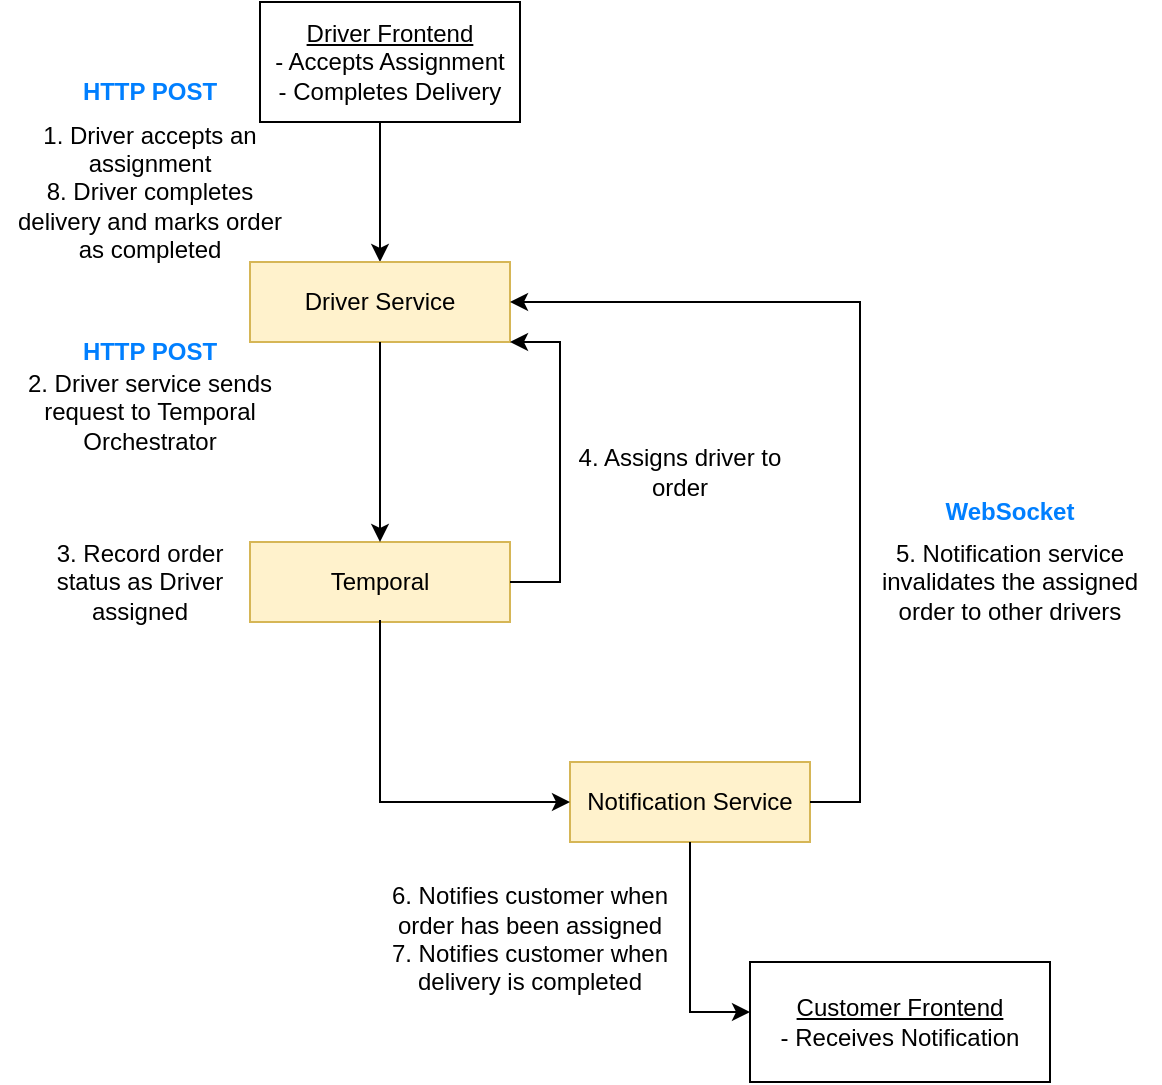 <mxfile version="26.0.15">
  <diagram name="Page-1" id="qxeGlxO1wTCCG55qbI5i">
    <mxGraphModel dx="1050" dy="530" grid="1" gridSize="10" guides="1" tooltips="1" connect="1" arrows="1" fold="1" page="1" pageScale="1" pageWidth="850" pageHeight="1100" math="0" shadow="0">
      <root>
        <mxCell id="0" />
        <mxCell id="1" parent="0" />
        <mxCell id="OGXQOEup_NDldtCrAAuj-1" value="&lt;u&gt;Driver Frontend&lt;/u&gt;&lt;div&gt;- Accepts Assignment&lt;/div&gt;&lt;div&gt;- Completes Delivery&lt;/div&gt;" style="rounded=0;whiteSpace=wrap;html=1;" parent="1" vertex="1">
          <mxGeometry x="360" y="30" width="130" height="60" as="geometry" />
        </mxCell>
        <mxCell id="OGXQOEup_NDldtCrAAuj-2" value="Temporal" style="rounded=0;whiteSpace=wrap;html=1;fillColor=#fff2cc;strokeColor=#d6b656;" parent="1" vertex="1">
          <mxGeometry x="355" y="300" width="130" height="40" as="geometry" />
        </mxCell>
        <mxCell id="OGXQOEup_NDldtCrAAuj-3" value="1. Driver accepts an assignment&lt;div&gt;8. Driver completes delivery and marks order as completed&lt;/div&gt;" style="text;html=1;align=center;verticalAlign=middle;whiteSpace=wrap;rounded=0;" parent="1" vertex="1">
          <mxGeometry x="230" y="110" width="150" height="30" as="geometry" />
        </mxCell>
        <mxCell id="OGXQOEup_NDldtCrAAuj-6" value="" style="endArrow=classic;html=1;rounded=0;exitX=0.5;exitY=1;exitDx=0;exitDy=0;entryX=0.5;entryY=0;entryDx=0;entryDy=0;" parent="1" edge="1">
          <mxGeometry width="50" height="50" relative="1" as="geometry">
            <mxPoint x="420" y="90" as="sourcePoint" />
            <mxPoint x="420" y="160" as="targetPoint" />
          </mxGeometry>
        </mxCell>
        <mxCell id="OGXQOEup_NDldtCrAAuj-7" value="&lt;b&gt;HTTP POST&lt;/b&gt;" style="text;html=1;align=center;verticalAlign=middle;whiteSpace=wrap;rounded=0;fontColor=#007FFF;" parent="1" vertex="1">
          <mxGeometry x="265" y="60" width="80" height="30" as="geometry" />
        </mxCell>
        <mxCell id="OGXQOEup_NDldtCrAAuj-17" value="Notification Service" style="rounded=0;whiteSpace=wrap;html=1;fillColor=#fff2cc;strokeColor=#d6b656;" parent="1" vertex="1">
          <mxGeometry x="515" y="410" width="120" height="40" as="geometry" />
        </mxCell>
        <mxCell id="OGXQOEup_NDldtCrAAuj-19" value="&lt;div&gt;&lt;u&gt;Customer Frontend&lt;/u&gt;&lt;/div&gt;&lt;div&gt;- Receives Notification&lt;/div&gt;" style="rounded=0;whiteSpace=wrap;html=1;" parent="1" vertex="1">
          <mxGeometry x="605" y="510" width="150" height="60" as="geometry" />
        </mxCell>
        <mxCell id="OGXQOEup_NDldtCrAAuj-21" value="3. Record order status as Driver assigned" style="text;html=1;align=center;verticalAlign=middle;whiteSpace=wrap;rounded=0;" parent="1" vertex="1">
          <mxGeometry x="245" y="305" width="110" height="30" as="geometry" />
        </mxCell>
        <mxCell id="OGXQOEup_NDldtCrAAuj-22" value="4. Assigns driver to order" style="text;html=1;align=center;verticalAlign=middle;whiteSpace=wrap;rounded=0;" parent="1" vertex="1">
          <mxGeometry x="515" y="250" width="110" height="30" as="geometry" />
        </mxCell>
        <mxCell id="OGXQOEup_NDldtCrAAuj-23" value="&lt;div&gt;&lt;br&gt;&lt;/div&gt;&lt;div&gt;&lt;br&gt;&lt;/div&gt;6. Notifies customer when order has been assigned&lt;div&gt;7. Notifies customer when delivery is completed&lt;/div&gt;" style="text;html=1;align=center;verticalAlign=middle;whiteSpace=wrap;rounded=0;" parent="1" vertex="1">
          <mxGeometry x="410" y="469" width="170" height="30" as="geometry" />
        </mxCell>
        <mxCell id="OGXQOEup_NDldtCrAAuj-24" value="" style="endArrow=classic;html=1;rounded=0;entryX=0;entryY=0.75;entryDx=0;entryDy=0;exitX=0.5;exitY=1;exitDx=0;exitDy=0;" parent="1" source="OGXQOEup_NDldtCrAAuj-17" edge="1">
          <mxGeometry width="50" height="50" relative="1" as="geometry">
            <mxPoint x="395" y="420" as="sourcePoint" />
            <mxPoint x="605" y="535" as="targetPoint" />
            <Array as="points">
              <mxPoint x="575" y="535" />
            </Array>
          </mxGeometry>
        </mxCell>
        <mxCell id="z3Uz3JQYOHJPc0cyilSo-1" value="Driver Service" style="rounded=0;whiteSpace=wrap;html=1;fillColor=#fff2cc;strokeColor=#d6b656;" parent="1" vertex="1">
          <mxGeometry x="355" y="160" width="130" height="40" as="geometry" />
        </mxCell>
        <mxCell id="z3Uz3JQYOHJPc0cyilSo-2" value="" style="endArrow=classic;html=1;rounded=0;exitX=0.5;exitY=1;exitDx=0;exitDy=0;entryX=0.5;entryY=0;entryDx=0;entryDy=0;" parent="1" source="z3Uz3JQYOHJPc0cyilSo-1" target="OGXQOEup_NDldtCrAAuj-2" edge="1">
          <mxGeometry width="50" height="50" relative="1" as="geometry">
            <mxPoint x="419.5" y="200" as="sourcePoint" />
            <mxPoint x="420" y="260" as="targetPoint" />
          </mxGeometry>
        </mxCell>
        <mxCell id="z3Uz3JQYOHJPc0cyilSo-3" value="&lt;b&gt;HTTP POST&lt;/b&gt;" style="text;html=1;align=center;verticalAlign=middle;whiteSpace=wrap;rounded=0;fontColor=#007FFF;" parent="1" vertex="1">
          <mxGeometry x="265" y="190" width="80" height="30" as="geometry" />
        </mxCell>
        <mxCell id="z3Uz3JQYOHJPc0cyilSo-4" value="2. Driver service sends request to Temporal Orchestrator" style="text;html=1;align=center;verticalAlign=middle;whiteSpace=wrap;rounded=0;" parent="1" vertex="1">
          <mxGeometry x="230" y="220" width="150" height="30" as="geometry" />
        </mxCell>
        <mxCell id="z3Uz3JQYOHJPc0cyilSo-5" style="edgeStyle=orthogonalEdgeStyle;rounded=0;orthogonalLoop=1;jettySize=auto;html=1;exitX=0.5;exitY=1;exitDx=0;exitDy=0;" parent="1" source="z3Uz3JQYOHJPc0cyilSo-4" target="z3Uz3JQYOHJPc0cyilSo-4" edge="1">
          <mxGeometry relative="1" as="geometry" />
        </mxCell>
        <mxCell id="z3Uz3JQYOHJPc0cyilSo-6" value="" style="endArrow=classic;html=1;rounded=0;exitX=1;exitY=0.5;exitDx=0;exitDy=0;entryX=1;entryY=0.5;entryDx=0;entryDy=0;" parent="1" source="OGXQOEup_NDldtCrAAuj-17" target="z3Uz3JQYOHJPc0cyilSo-1" edge="1">
          <mxGeometry width="50" height="50" relative="1" as="geometry">
            <mxPoint x="670" y="390" as="sourcePoint" />
            <mxPoint x="720" y="340" as="targetPoint" />
            <Array as="points">
              <mxPoint x="660" y="430" />
              <mxPoint x="660" y="180" />
            </Array>
          </mxGeometry>
        </mxCell>
        <mxCell id="z3Uz3JQYOHJPc0cyilSo-7" value="5. Notification service invalidates the assigned order to other drivers" style="text;html=1;align=center;verticalAlign=middle;whiteSpace=wrap;rounded=0;" parent="1" vertex="1">
          <mxGeometry x="660" y="305" width="150" height="30" as="geometry" />
        </mxCell>
        <mxCell id="z3Uz3JQYOHJPc0cyilSo-8" value="&lt;b&gt;WebSocket&lt;/b&gt;" style="text;html=1;align=center;verticalAlign=middle;whiteSpace=wrap;rounded=0;fontColor=#007FFF;" parent="1" vertex="1">
          <mxGeometry x="695" y="270" width="80" height="30" as="geometry" />
        </mxCell>
        <mxCell id="ssaZTQmSq7fNtntjq3HQ-1" value="" style="endArrow=classic;html=1;rounded=0;exitX=1;exitY=0.5;exitDx=0;exitDy=0;entryX=1;entryY=1;entryDx=0;entryDy=0;" parent="1" source="OGXQOEup_NDldtCrAAuj-2" target="z3Uz3JQYOHJPc0cyilSo-1" edge="1">
          <mxGeometry width="50" height="50" relative="1" as="geometry">
            <mxPoint x="380" y="300" as="sourcePoint" />
            <mxPoint x="430" y="250" as="targetPoint" />
            <Array as="points">
              <mxPoint x="510" y="320" />
              <mxPoint x="510" y="200" />
            </Array>
          </mxGeometry>
        </mxCell>
        <mxCell id="7BMU-uZPqzTsajWhOb_0-1" value="" style="endArrow=classic;html=1;rounded=0;entryX=0;entryY=0.5;entryDx=0;entryDy=0;exitX=0.5;exitY=1;exitDx=0;exitDy=0;" edge="1" parent="1" target="OGXQOEup_NDldtCrAAuj-17">
          <mxGeometry width="50" height="50" relative="1" as="geometry">
            <mxPoint x="420" y="339" as="sourcePoint" />
            <mxPoint x="450" y="289" as="targetPoint" />
            <Array as="points">
              <mxPoint x="420" y="430" />
            </Array>
          </mxGeometry>
        </mxCell>
      </root>
    </mxGraphModel>
  </diagram>
</mxfile>
